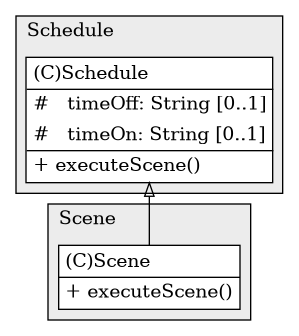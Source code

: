 @startuml

/' diagram meta data start
config=StructureConfiguration;
{
  "projectClassification": {
    "searchMode": "OpenProject", // OpenProject, AllProjects
    "includedProjects": "",
    "pathEndKeywords": "*.impl",
    "isClientPath": "",
    "isClientName": "",
    "isTestPath": "",
    "isTestName": "",
    "isMappingPath": "",
    "isMappingName": "",
    "isDataAccessPath": "",
    "isDataAccessName": "",
    "isDataStructurePath": "",
    "isDataStructureName": "",
    "isInterfaceStructuresPath": "",
    "isInterfaceStructuresName": "",
    "isEntryPointPath": "",
    "isEntryPointName": ""
  },
  "graphRestriction": {
    "classPackageExcludeFilter": "",
    "classPackageIncludeFilter": "",
    "classNameExcludeFilter": "",
    "classNameIncludeFilter": "",
    "methodNameExcludeFilter": "",
    "methodNameIncludeFilter": "",
    "removeByInheritance": "", // inheritance/annotation based filtering is done in a second step
    "removeByAnnotation": "",
    "removeByClassPackage": "", // cleanup the graph after inheritance/annotation based filtering is done
    "removeByClassName": "",
    "cutMappings": false,
    "cutEnum": true,
    "cutTests": true,
    "cutClient": true,
    "cutDataAccess": false,
    "cutInterfaceStructures": false,
    "cutDataStructures": false,
    "cutGetterAndSetter": true,
    "cutConstructors": true
  },
  "graphTraversal": {
    "forwardDepth": 6,
    "backwardDepth": 6,
    "classPackageExcludeFilter": "",
    "classPackageIncludeFilter": "",
    "classNameExcludeFilter": "",
    "classNameIncludeFilter": "",
    "methodNameExcludeFilter": "",
    "methodNameIncludeFilter": "",
    "hideMappings": false,
    "hideDataStructures": false,
    "hidePrivateMethods": true,
    "hideInterfaceCalls": true, // indirection: implementation -> interface (is hidden) -> implementation
    "onlyShowApplicationEntryPoints": false // root node is included
  },
  "details": {
    "aggregation": "GroupByClass", // ByClass, GroupByClass, None
    "showClassGenericTypes": true,
    "showMethods": true,
    "showMethodParameterNames": true,
    "showMethodParameterTypes": true,
    "showMethodReturnType": true,
    "showPackageLevels": 2,
    "showDetailedClassStructure": true
  },
  "rootClass": "Schedule"
}
diagram meta data end '/



digraph g {
    rankdir="TB"
    splines=polyline
    

'nodes 
subgraph cluster_633276745 { 
   	label=Schedule
	labeljust=l
	fillcolor="#ececec"
	style=filled
   
   Schedule633276745[
	label=<<TABLE BORDER="1" CELLBORDER="0" CELLPADDING="4" CELLSPACING="0">
<TR><TD ALIGN="LEFT" >(C)Schedule</TD></TR>
<HR/>
<TR><TD ALIGN="LEFT" >#   timeOff: String [0..1]</TD></TR>
<TR><TD ALIGN="LEFT" >#   timeOn: String [0..1]</TD></TR>
<HR/>
<TR><TD ALIGN="LEFT" >+ executeScene()</TD></TR>
</TABLE>>
	style=filled
	margin=0
	shape=plaintext
	fillcolor="#FFFFFF"
];
} 

subgraph cluster_79702124 { 
   	label=Scene
	labeljust=l
	fillcolor="#ececec"
	style=filled
   
   Scene79702124[
	label=<<TABLE BORDER="1" CELLBORDER="0" CELLPADDING="4" CELLSPACING="0">
<TR><TD ALIGN="LEFT" >(C)Scene</TD></TR>
<HR/>
<TR><TD ALIGN="LEFT" >+ executeScene()</TD></TR>
</TABLE>>
	style=filled
	margin=0
	shape=plaintext
	fillcolor="#FFFFFF"
];
} 

'edges    
Schedule633276745 -> Scene79702124[arrowhead=none, arrowtail=empty, dir=both];
    
}
@enduml
